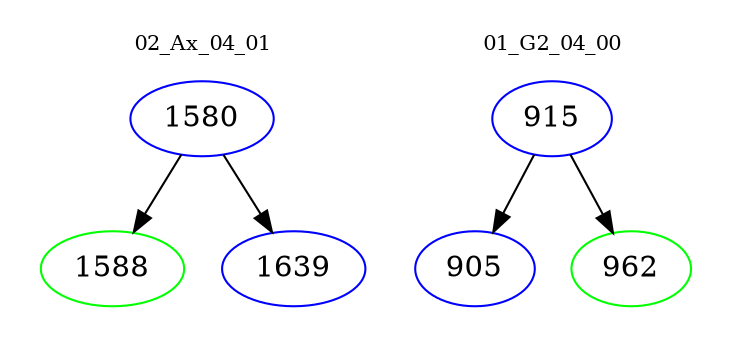 digraph{
subgraph cluster_0 {
color = white
label = "02_Ax_04_01";
fontsize=10;
T0_1580 [label="1580", color="blue"]
T0_1580 -> T0_1588 [color="black"]
T0_1588 [label="1588", color="green"]
T0_1580 -> T0_1639 [color="black"]
T0_1639 [label="1639", color="blue"]
}
subgraph cluster_1 {
color = white
label = "01_G2_04_00";
fontsize=10;
T1_915 [label="915", color="blue"]
T1_915 -> T1_905 [color="black"]
T1_905 [label="905", color="blue"]
T1_915 -> T1_962 [color="black"]
T1_962 [label="962", color="green"]
}
}
